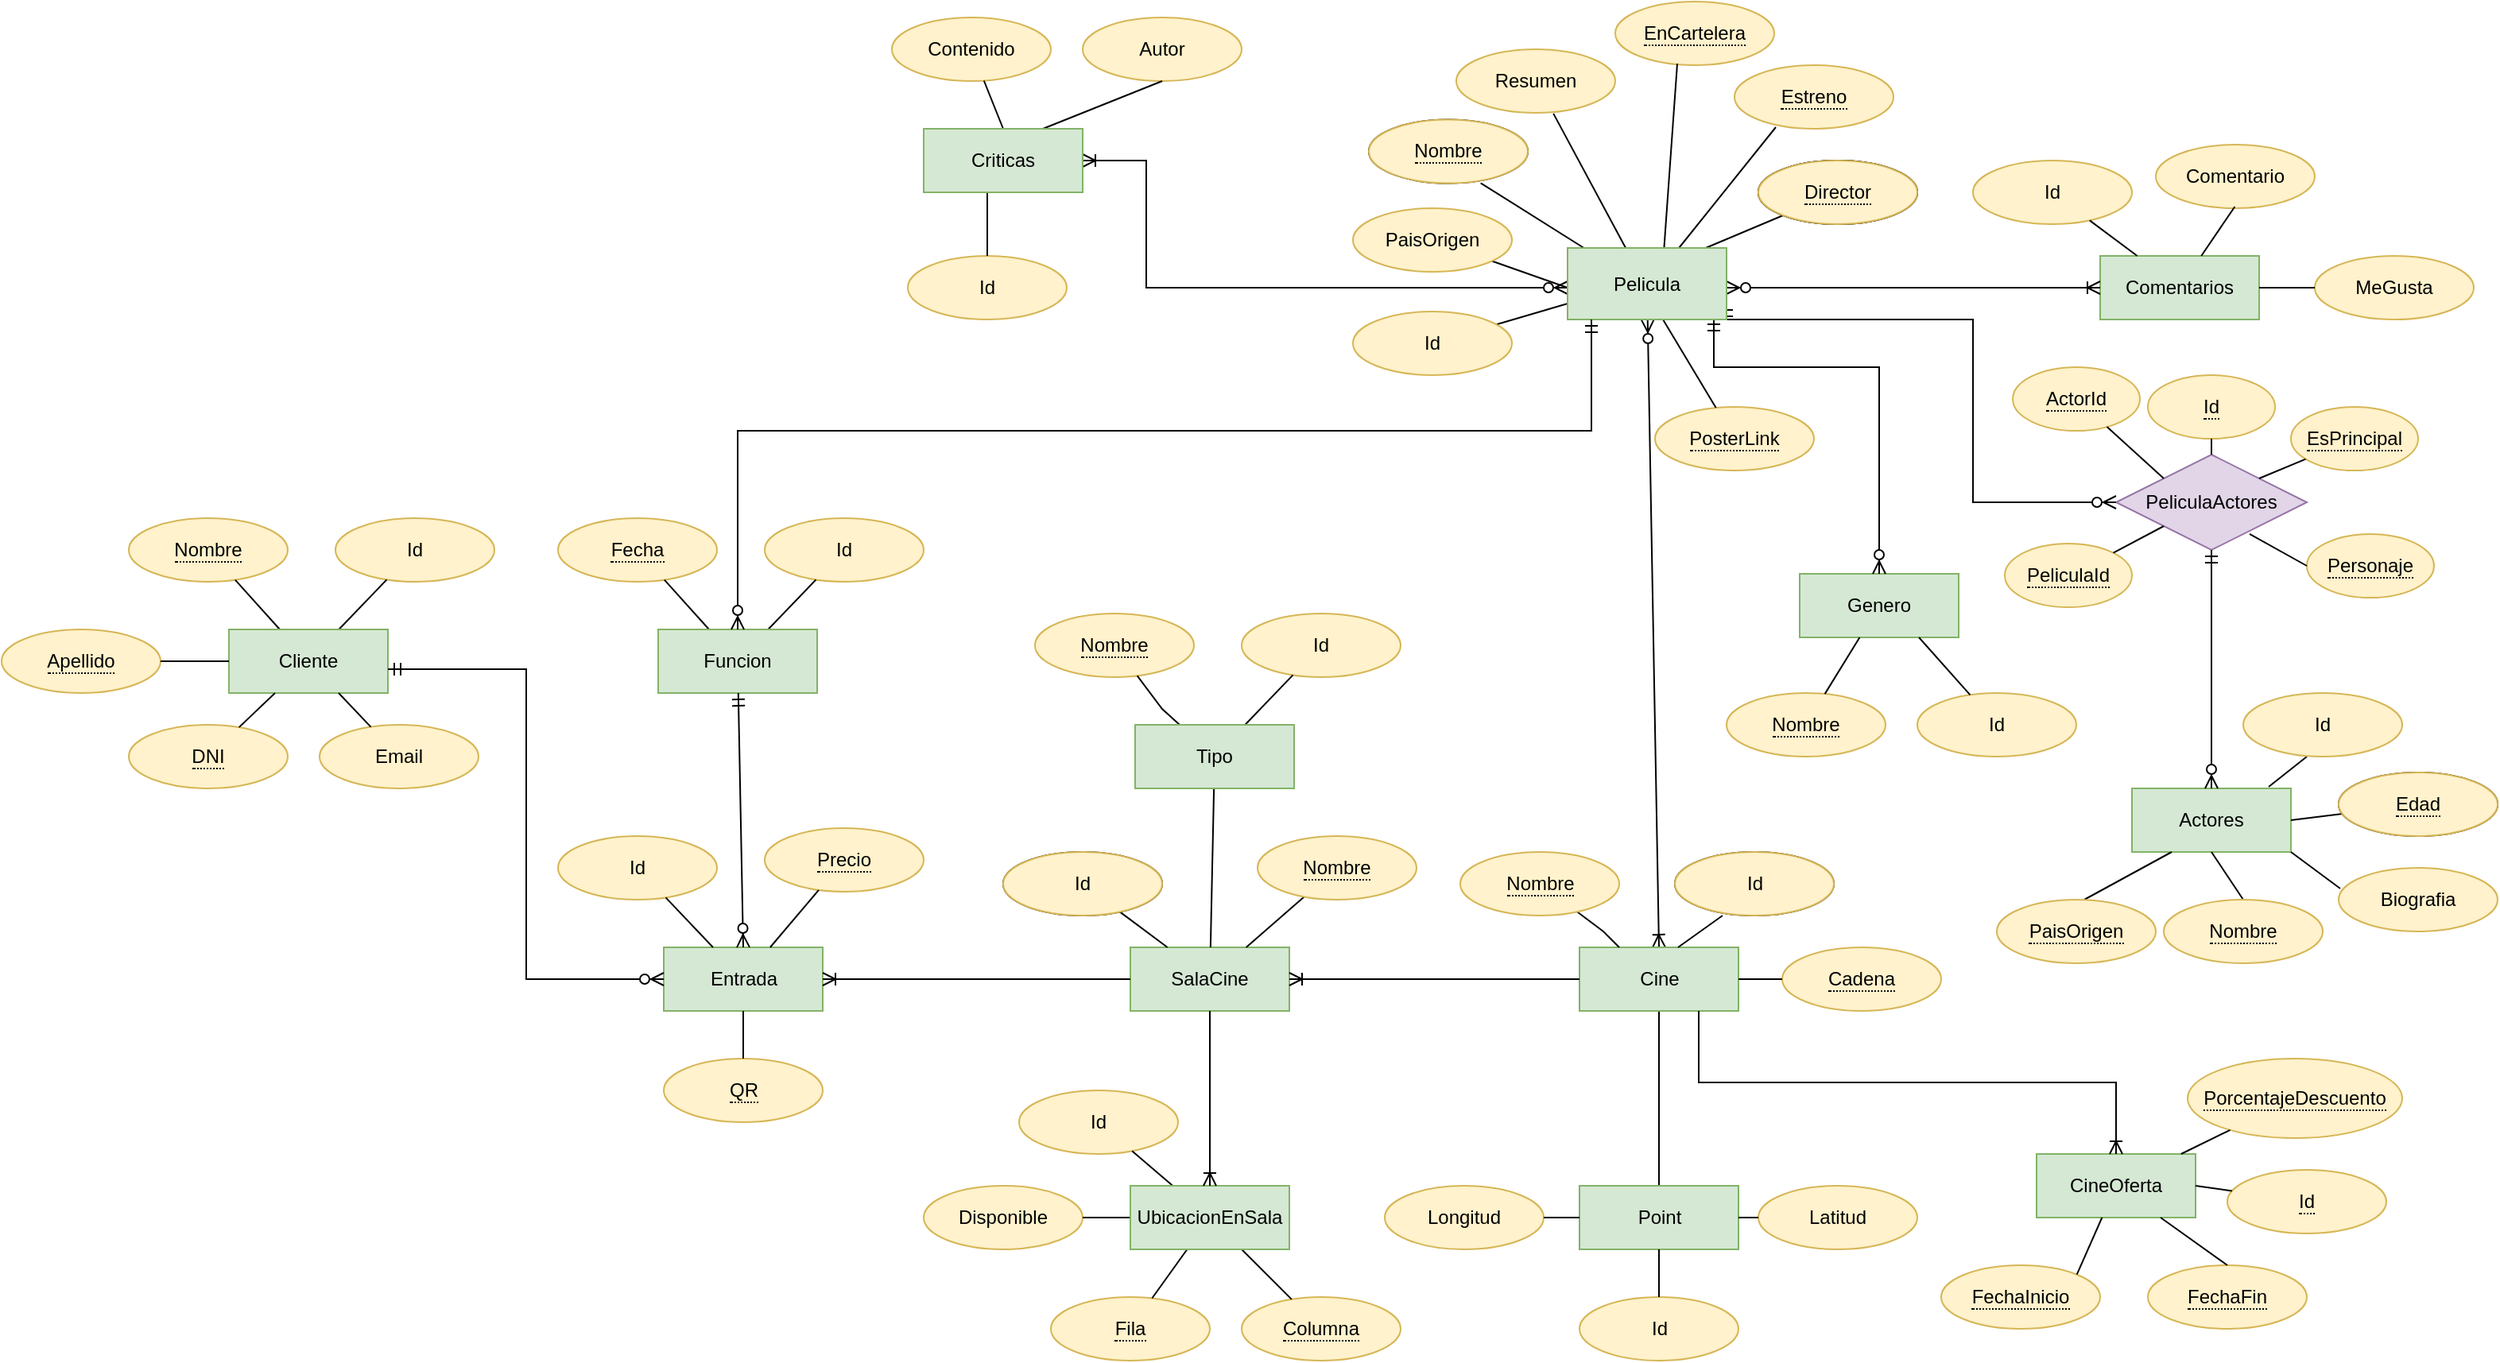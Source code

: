 <mxfile version="21.2.2" type="github">
  <diagram id="R2lEEEUBdFMjLlhIrx00" name="Page-1">
    <mxGraphModel dx="2820" dy="452" grid="1" gridSize="10" guides="1" tooltips="1" connect="1" arrows="1" fold="1" page="1" pageScale="1" pageWidth="850" pageHeight="1100" math="0" shadow="0" extFonts="Permanent Marker^https://fonts.googleapis.com/css?family=Permanent+Marker">
      <root>
        <mxCell id="0" />
        <mxCell id="1" parent="0" />
        <mxCell id="tJHlunaHGwE3_z8lCXSF-1" value="Pelicula" style="whiteSpace=wrap;html=1;align=center;fillColor=#d5e8d4;strokeColor=#82b366;" parent="1" vertex="1">
          <mxGeometry x="125" y="300" width="100" height="40" as="geometry" />
        </mxCell>
        <mxCell id="tJHlunaHGwE3_z8lCXSF-5" value="" style="endArrow=none;html=1;rounded=0;exitX=1;exitY=1;exitDx=0;exitDy=0;" parent="1" target="tJHlunaHGwE3_z8lCXSF-1" edge="1">
          <mxGeometry relative="1" as="geometry">
            <mxPoint x="70.355" y="254.142" as="sourcePoint" />
            <mxPoint x="445" y="350" as="targetPoint" />
          </mxGeometry>
        </mxCell>
        <mxCell id="tJHlunaHGwE3_z8lCXSF-7" value="" style="endArrow=none;html=1;rounded=0;exitX=0.26;exitY=0.975;exitDx=0;exitDy=0;exitPerimeter=0;" parent="1" source="tJHlunaHGwE3_z8lCXSF-92" target="tJHlunaHGwE3_z8lCXSF-1" edge="1">
          <mxGeometry relative="1" as="geometry">
            <mxPoint x="206" y="244" as="sourcePoint" />
            <mxPoint x="445" y="350" as="targetPoint" />
          </mxGeometry>
        </mxCell>
        <mxCell id="tJHlunaHGwE3_z8lCXSF-8" value="&lt;span style=&quot;border-bottom: 1px dotted&quot;&gt;Director&lt;/span&gt;" style="ellipse;whiteSpace=wrap;html=1;align=center;" parent="1" vertex="1">
          <mxGeometry x="245" y="240" width="100" height="40" as="geometry" />
        </mxCell>
        <mxCell id="tJHlunaHGwE3_z8lCXSF-9" value="" style="endArrow=none;html=1;rounded=0;entryX=0.75;entryY=0;entryDx=0;entryDy=0;" parent="1" source="tJHlunaHGwE3_z8lCXSF-95" target="tJHlunaHGwE3_z8lCXSF-1" edge="1">
          <mxGeometry relative="1" as="geometry">
            <mxPoint x="285" y="350" as="sourcePoint" />
            <mxPoint x="445" y="350" as="targetPoint" />
          </mxGeometry>
        </mxCell>
        <mxCell id="tJHlunaHGwE3_z8lCXSF-11" value="Actores" style="whiteSpace=wrap;html=1;align=center;fillColor=#d5e8d4;strokeColor=#82b366;" parent="1" vertex="1">
          <mxGeometry x="480" y="635" width="100" height="40" as="geometry" />
        </mxCell>
        <mxCell id="tJHlunaHGwE3_z8lCXSF-14" value="&lt;span style=&quot;border-bottom: 1px dotted&quot;&gt;Edad&lt;/span&gt;" style="ellipse;whiteSpace=wrap;html=1;align=center;" parent="1" vertex="1">
          <mxGeometry x="610" y="625" width="100" height="40" as="geometry" />
        </mxCell>
        <mxCell id="tJHlunaHGwE3_z8lCXSF-16" value="" style="endArrow=none;html=1;rounded=0;entryX=0.25;entryY=1;entryDx=0;entryDy=0;" parent="1" target="tJHlunaHGwE3_z8lCXSF-11" edge="1">
          <mxGeometry relative="1" as="geometry">
            <mxPoint x="450" y="705" as="sourcePoint" />
            <mxPoint x="540" y="635" as="targetPoint" />
          </mxGeometry>
        </mxCell>
        <mxCell id="tJHlunaHGwE3_z8lCXSF-17" value="" style="endArrow=none;html=1;rounded=0;exitX=1;exitY=0.5;exitDx=0;exitDy=0;" parent="1" source="tJHlunaHGwE3_z8lCXSF-11" target="tJHlunaHGwE3_z8lCXSF-97" edge="1">
          <mxGeometry relative="1" as="geometry">
            <mxPoint x="380" y="635" as="sourcePoint" />
            <mxPoint x="610" y="655" as="targetPoint" />
          </mxGeometry>
        </mxCell>
        <mxCell id="tJHlunaHGwE3_z8lCXSF-18" value="" style="endArrow=none;html=1;rounded=0;entryX=0.5;entryY=1;entryDx=0;entryDy=0;exitX=0.5;exitY=0;exitDx=0;exitDy=0;" parent="1" source="tJHlunaHGwE3_z8lCXSF-98" target="tJHlunaHGwE3_z8lCXSF-11" edge="1">
          <mxGeometry relative="1" as="geometry">
            <mxPoint x="550" y="705" as="sourcePoint" />
            <mxPoint x="540" y="635" as="targetPoint" />
          </mxGeometry>
        </mxCell>
        <mxCell id="tJHlunaHGwE3_z8lCXSF-22" value="" style="endArrow=none;html=1;rounded=0;entryX=0;entryY=0.5;entryDx=0;entryDy=0;" parent="1" source="tJHlunaHGwE3_z8lCXSF-93" target="tJHlunaHGwE3_z8lCXSF-1" edge="1">
          <mxGeometry relative="1" as="geometry">
            <mxPoint x="76.144" y="361.876" as="sourcePoint" />
            <mxPoint x="445" y="350" as="targetPoint" />
          </mxGeometry>
        </mxCell>
        <mxCell id="tJHlunaHGwE3_z8lCXSF-23" value="SalaCine" style="whiteSpace=wrap;html=1;align=center;fillColor=#d5e8d4;strokeColor=#82b366;" parent="1" vertex="1">
          <mxGeometry x="-150" y="735" width="100" height="40" as="geometry" />
        </mxCell>
        <mxCell id="tJHlunaHGwE3_z8lCXSF-24" value="" style="fontSize=12;html=1;endArrow=ERoneToMany;startArrow=ERzeroToMany;rounded=0;entryX=0.5;entryY=0;entryDx=0;entryDy=0;" parent="1" source="tJHlunaHGwE3_z8lCXSF-1" target="tJHlunaHGwE3_z8lCXSF-58" edge="1">
          <mxGeometry width="100" height="100" relative="1" as="geometry">
            <mxPoint x="280" y="465" as="sourcePoint" />
            <mxPoint x="440" y="505" as="targetPoint" />
          </mxGeometry>
        </mxCell>
        <mxCell id="tJHlunaHGwE3_z8lCXSF-25" value="&lt;span style=&quot;border-bottom: 1px dotted&quot;&gt;Nombre&lt;/span&gt;" style="ellipse;whiteSpace=wrap;html=1;align=center;fillColor=#fff2cc;strokeColor=#d6b656;" parent="1" vertex="1">
          <mxGeometry x="225" y="575" width="100" height="40" as="geometry" />
        </mxCell>
        <mxCell id="tJHlunaHGwE3_z8lCXSF-26" value="Genero" style="whiteSpace=wrap;html=1;align=center;fillColor=#d5e8d4;strokeColor=#82b366;" parent="1" vertex="1">
          <mxGeometry x="271" y="500" width="100" height="40" as="geometry" />
        </mxCell>
        <mxCell id="tJHlunaHGwE3_z8lCXSF-31" value="" style="endArrow=none;html=1;rounded=0;" parent="1" source="tJHlunaHGwE3_z8lCXSF-25" target="tJHlunaHGwE3_z8lCXSF-26" edge="1">
          <mxGeometry relative="1" as="geometry">
            <mxPoint x="278.57" y="485.71" as="sourcePoint" />
            <mxPoint x="505" y="504.28" as="targetPoint" />
          </mxGeometry>
        </mxCell>
        <mxCell id="tJHlunaHGwE3_z8lCXSF-43" value="" style="endArrow=none;html=1;rounded=0;entryX=0;entryY=0.75;entryDx=0;entryDy=0;" parent="1" source="tJHlunaHGwE3_z8lCXSF-94" target="tJHlunaHGwE3_z8lCXSF-1" edge="1">
          <mxGeometry relative="1" as="geometry">
            <mxPoint x="105" y="421" as="sourcePoint" />
            <mxPoint x="140" y="340" as="targetPoint" />
          </mxGeometry>
        </mxCell>
        <mxCell id="tJHlunaHGwE3_z8lCXSF-45" value="" style="endArrow=none;html=1;rounded=0;exitX=0.86;exitY=-0.025;exitDx=0;exitDy=0;exitPerimeter=0;" parent="1" source="tJHlunaHGwE3_z8lCXSF-11" edge="1">
          <mxGeometry relative="1" as="geometry">
            <mxPoint x="220" y="715" as="sourcePoint" />
            <mxPoint x="590" y="615" as="targetPoint" />
          </mxGeometry>
        </mxCell>
        <mxCell id="tJHlunaHGwE3_z8lCXSF-46" value="Id" style="ellipse;whiteSpace=wrap;html=1;align=center;fillColor=#fff2cc;strokeColor=#d6b656;" parent="1" vertex="1">
          <mxGeometry x="345" y="575" width="100" height="40" as="geometry" />
        </mxCell>
        <mxCell id="tJHlunaHGwE3_z8lCXSF-47" value="" style="endArrow=none;html=1;rounded=0;entryX=0.75;entryY=1;entryDx=0;entryDy=0;" parent="1" source="tJHlunaHGwE3_z8lCXSF-46" target="tJHlunaHGwE3_z8lCXSF-26" edge="1">
          <mxGeometry relative="1" as="geometry">
            <mxPoint x="363.482" y="485.403" as="sourcePoint" />
            <mxPoint x="485" y="584.28" as="targetPoint" />
          </mxGeometry>
        </mxCell>
        <mxCell id="tJHlunaHGwE3_z8lCXSF-48" value="Id" style="ellipse;whiteSpace=wrap;html=1;align=center;" parent="1" vertex="1">
          <mxGeometry x="-230" y="675" width="100" height="40" as="geometry" />
        </mxCell>
        <mxCell id="tJHlunaHGwE3_z8lCXSF-49" value="" style="endArrow=none;html=1;rounded=0;" parent="1" source="tJHlunaHGwE3_z8lCXSF-102" target="tJHlunaHGwE3_z8lCXSF-23" edge="1">
          <mxGeometry relative="1" as="geometry">
            <mxPoint x="-220" y="765" as="sourcePoint" />
            <mxPoint x="-60" y="765" as="targetPoint" />
          </mxGeometry>
        </mxCell>
        <mxCell id="tJHlunaHGwE3_z8lCXSF-51" value="" style="endArrow=none;html=1;rounded=0;" parent="1" source="tJHlunaHGwE3_z8lCXSF-103" target="tJHlunaHGwE3_z8lCXSF-23" edge="1">
          <mxGeometry relative="1" as="geometry">
            <mxPoint x="-180" y="765" as="sourcePoint" />
            <mxPoint x="-106" y="746" as="targetPoint" />
          </mxGeometry>
        </mxCell>
        <mxCell id="tJHlunaHGwE3_z8lCXSF-57" value="" style="endArrow=none;html=1;rounded=0;" parent="1" source="tJHlunaHGwE3_z8lCXSF-66" target="tJHlunaHGwE3_z8lCXSF-58" edge="1">
          <mxGeometry relative="1" as="geometry">
            <mxPoint x="108.334" y="705.011" as="sourcePoint" />
            <mxPoint x="73" y="675" as="targetPoint" />
          </mxGeometry>
        </mxCell>
        <mxCell id="tJHlunaHGwE3_z8lCXSF-58" value="Cine" style="whiteSpace=wrap;html=1;align=center;fillColor=#d5e8d4;strokeColor=#82b366;" parent="1" vertex="1">
          <mxGeometry x="132.5" y="735" width="100" height="40" as="geometry" />
        </mxCell>
        <mxCell id="tJHlunaHGwE3_z8lCXSF-59" value="" style="edgeStyle=entityRelationEdgeStyle;fontSize=12;html=1;endArrow=ERoneToMany;rounded=0;entryX=1;entryY=0.5;entryDx=0;entryDy=0;exitX=0;exitY=0.5;exitDx=0;exitDy=0;" parent="1" source="tJHlunaHGwE3_z8lCXSF-58" target="tJHlunaHGwE3_z8lCXSF-23" edge="1">
          <mxGeometry width="100" height="100" relative="1" as="geometry">
            <mxPoint x="20" y="805" as="sourcePoint" />
            <mxPoint x="330" y="605" as="targetPoint" />
          </mxGeometry>
        </mxCell>
        <mxCell id="tJHlunaHGwE3_z8lCXSF-61" value="Id" style="ellipse;whiteSpace=wrap;html=1;align=center;" parent="1" vertex="1">
          <mxGeometry x="192.5" y="675" width="100" height="40" as="geometry" />
        </mxCell>
        <mxCell id="tJHlunaHGwE3_z8lCXSF-63" value="" style="endArrow=none;html=1;rounded=0;entryX=0.25;entryY=0;entryDx=0;entryDy=0;" parent="1" source="tJHlunaHGwE3_z8lCXSF-101" target="tJHlunaHGwE3_z8lCXSF-58" edge="1">
          <mxGeometry relative="1" as="geometry">
            <mxPoint x="132.5" y="705" as="sourcePoint" />
            <mxPoint x="-23.5" y="746" as="targetPoint" />
            <Array as="points">
              <mxPoint x="147.5" y="725" />
            </Array>
          </mxGeometry>
        </mxCell>
        <mxCell id="tJHlunaHGwE3_z8lCXSF-64" value="" style="endArrow=none;html=1;rounded=0;entryX=0.62;entryY=0;entryDx=0;entryDy=0;entryPerimeter=0;" parent="1" target="tJHlunaHGwE3_z8lCXSF-58" edge="1">
          <mxGeometry relative="1" as="geometry">
            <mxPoint x="222.5" y="715" as="sourcePoint" />
            <mxPoint x="167.5" y="745" as="targetPoint" />
          </mxGeometry>
        </mxCell>
        <mxCell id="tJHlunaHGwE3_z8lCXSF-66" value="Point" style="whiteSpace=wrap;html=1;align=center;fillColor=#d5e8d4;strokeColor=#82b366;" parent="1" vertex="1">
          <mxGeometry x="132.5" y="885" width="100" height="40" as="geometry" />
        </mxCell>
        <mxCell id="tJHlunaHGwE3_z8lCXSF-77" value="Latitud" style="ellipse;whiteSpace=wrap;html=1;align=center;fillColor=#fff2cc;strokeColor=#d6b656;" parent="1" vertex="1">
          <mxGeometry x="245" y="885" width="100" height="40" as="geometry" />
        </mxCell>
        <mxCell id="tJHlunaHGwE3_z8lCXSF-78" value="" style="endArrow=none;html=1;rounded=0;exitX=1;exitY=0.5;exitDx=0;exitDy=0;" parent="1" source="tJHlunaHGwE3_z8lCXSF-66" target="tJHlunaHGwE3_z8lCXSF-77" edge="1">
          <mxGeometry relative="1" as="geometry">
            <mxPoint x="208.5" y="935" as="sourcePoint" />
            <mxPoint x="260.34" y="959.686" as="targetPoint" />
          </mxGeometry>
        </mxCell>
        <mxCell id="tJHlunaHGwE3_z8lCXSF-83" value="&lt;span style=&quot;border-bottom: 1px dotted&quot;&gt;Nombre&lt;/span&gt;" style="ellipse;whiteSpace=wrap;html=1;align=center;" parent="1" vertex="1">
          <mxGeometry y="214.28" width="100" height="40" as="geometry" />
        </mxCell>
        <mxCell id="tJHlunaHGwE3_z8lCXSF-89" value="&lt;span style=&quot;border-bottom: 1px dotted&quot;&gt;Director&lt;/span&gt;" style="ellipse;whiteSpace=wrap;html=1;align=center;" parent="1" vertex="1">
          <mxGeometry x="245" y="240" width="100" height="40" as="geometry" />
        </mxCell>
        <mxCell id="tJHlunaHGwE3_z8lCXSF-91" value="&lt;span style=&quot;border-bottom: 1px dotted&quot;&gt;Nombre&lt;/span&gt;" style="ellipse;whiteSpace=wrap;html=1;align=center;fillColor=#fff2cc;strokeColor=#d6b656;" parent="1" vertex="1">
          <mxGeometry y="214.28" width="100" height="40" as="geometry" />
        </mxCell>
        <mxCell id="tJHlunaHGwE3_z8lCXSF-92" value="&lt;span style=&quot;border-bottom: 1px dotted&quot;&gt;Estreno&lt;/span&gt;" style="ellipse;whiteSpace=wrap;html=1;align=center;fillColor=#fff2cc;strokeColor=#d6b656;" parent="1" vertex="1">
          <mxGeometry x="230" y="180" width="100" height="40" as="geometry" />
        </mxCell>
        <mxCell id="tJHlunaHGwE3_z8lCXSF-93" value="PaisOrigen" style="ellipse;whiteSpace=wrap;html=1;align=center;fillColor=#fff2cc;strokeColor=#d6b656;" parent="1" vertex="1">
          <mxGeometry x="-10" y="270" width="100" height="40" as="geometry" />
        </mxCell>
        <mxCell id="tJHlunaHGwE3_z8lCXSF-94" value="Id" style="ellipse;whiteSpace=wrap;html=1;align=center;fillColor=#fff2cc;strokeColor=#d6b656;" parent="1" vertex="1">
          <mxGeometry x="-10" y="335" width="100" height="40" as="geometry" />
        </mxCell>
        <mxCell id="tJHlunaHGwE3_z8lCXSF-95" value="&lt;span style=&quot;border-bottom: 1px dotted&quot;&gt;Director&lt;/span&gt;" style="ellipse;whiteSpace=wrap;html=1;align=center;fillColor=#fff2cc;strokeColor=#d6b656;" parent="1" vertex="1">
          <mxGeometry x="245" y="240" width="100" height="40" as="geometry" />
        </mxCell>
        <mxCell id="tJHlunaHGwE3_z8lCXSF-96" value="Id" style="ellipse;whiteSpace=wrap;html=1;align=center;fillColor=#fff2cc;strokeColor=#d6b656;" parent="1" vertex="1">
          <mxGeometry x="550" y="575" width="100" height="40" as="geometry" />
        </mxCell>
        <mxCell id="tJHlunaHGwE3_z8lCXSF-97" value="&lt;span style=&quot;border-bottom: 1px dotted&quot;&gt;Edad&lt;/span&gt;" style="ellipse;whiteSpace=wrap;html=1;align=center;fillColor=#fff2cc;strokeColor=#d6b656;" parent="1" vertex="1">
          <mxGeometry x="610" y="625" width="100" height="40" as="geometry" />
        </mxCell>
        <mxCell id="tJHlunaHGwE3_z8lCXSF-98" value="&lt;span style=&quot;border-bottom: 1px dotted&quot;&gt;Nombre&lt;/span&gt;" style="ellipse;whiteSpace=wrap;html=1;align=center;fillColor=#fff2cc;strokeColor=#d6b656;" parent="1" vertex="1">
          <mxGeometry x="500" y="705" width="100" height="40" as="geometry" />
        </mxCell>
        <mxCell id="tJHlunaHGwE3_z8lCXSF-99" value="&lt;span style=&quot;border-bottom: 1px dotted&quot;&gt;PaisOrigen&lt;/span&gt;" style="ellipse;whiteSpace=wrap;html=1;align=center;fillColor=#fff2cc;strokeColor=#d6b656;" parent="1" vertex="1">
          <mxGeometry x="395" y="705" width="100" height="40" as="geometry" />
        </mxCell>
        <mxCell id="tJHlunaHGwE3_z8lCXSF-100" value="Id" style="ellipse;whiteSpace=wrap;html=1;align=center;fillColor=#fff2cc;strokeColor=#d6b656;" parent="1" vertex="1">
          <mxGeometry x="192.5" y="675" width="100" height="40" as="geometry" />
        </mxCell>
        <mxCell id="tJHlunaHGwE3_z8lCXSF-101" value="&lt;span style=&quot;border-bottom: 1px dotted&quot;&gt;Nombre&lt;/span&gt;" style="ellipse;whiteSpace=wrap;html=1;align=center;fillColor=#fff2cc;strokeColor=#d6b656;" parent="1" vertex="1">
          <mxGeometry x="57.5" y="675" width="100" height="40" as="geometry" />
        </mxCell>
        <mxCell id="tJHlunaHGwE3_z8lCXSF-102" value="Id" style="ellipse;whiteSpace=wrap;html=1;align=center;fillColor=#fff2cc;strokeColor=#d6b656;" parent="1" vertex="1">
          <mxGeometry x="-230" y="675" width="100" height="40" as="geometry" />
        </mxCell>
        <mxCell id="tJHlunaHGwE3_z8lCXSF-103" value="&lt;span style=&quot;border-bottom: 1px dotted&quot;&gt;Nombre&lt;/span&gt;" style="ellipse;whiteSpace=wrap;html=1;align=center;fillColor=#fff2cc;strokeColor=#d6b656;" parent="1" vertex="1">
          <mxGeometry x="-70" y="665" width="100" height="40" as="geometry" />
        </mxCell>
        <mxCell id="tJHlunaHGwE3_z8lCXSF-105" value="Longitud" style="ellipse;whiteSpace=wrap;html=1;align=center;fillColor=#fff2cc;strokeColor=#d6b656;" parent="1" vertex="1">
          <mxGeometry x="10" y="885" width="100" height="40" as="geometry" />
        </mxCell>
        <mxCell id="tJHlunaHGwE3_z8lCXSF-106" value="Id" style="ellipse;whiteSpace=wrap;html=1;align=center;fillColor=#fff2cc;strokeColor=#d6b656;" parent="1" vertex="1">
          <mxGeometry x="132.5" y="955" width="100" height="40" as="geometry" />
        </mxCell>
        <mxCell id="tJHlunaHGwE3_z8lCXSF-108" value="Comentarios" style="whiteSpace=wrap;html=1;align=center;fillColor=#d5e8d4;strokeColor=#82b366;" parent="1" vertex="1">
          <mxGeometry x="460" y="300" width="100" height="40" as="geometry" />
        </mxCell>
        <mxCell id="tJHlunaHGwE3_z8lCXSF-110" value="Id" style="ellipse;whiteSpace=wrap;html=1;align=center;fillColor=#fff2cc;strokeColor=#d6b656;" parent="1" vertex="1">
          <mxGeometry x="380" y="240" width="100" height="40" as="geometry" />
        </mxCell>
        <mxCell id="tJHlunaHGwE3_z8lCXSF-111" value="" style="endArrow=none;html=1;rounded=0;" parent="1" source="tJHlunaHGwE3_z8lCXSF-110" target="tJHlunaHGwE3_z8lCXSF-108" edge="1">
          <mxGeometry relative="1" as="geometry">
            <mxPoint x="230" y="480" as="sourcePoint" />
            <mxPoint x="390" y="480" as="targetPoint" />
          </mxGeometry>
        </mxCell>
        <mxCell id="tJHlunaHGwE3_z8lCXSF-112" value="Comentario" style="ellipse;whiteSpace=wrap;html=1;align=center;fillColor=#fff2cc;strokeColor=#d6b656;" parent="1" vertex="1">
          <mxGeometry x="495" y="230" width="100" height="40" as="geometry" />
        </mxCell>
        <mxCell id="tJHlunaHGwE3_z8lCXSF-113" value="" style="endArrow=none;html=1;rounded=0;" parent="1" source="tJHlunaHGwE3_z8lCXSF-108" edge="1">
          <mxGeometry relative="1" as="geometry">
            <mxPoint x="490.0" y="300" as="sourcePoint" />
            <mxPoint x="544.706" y="269.0" as="targetPoint" />
          </mxGeometry>
        </mxCell>
        <mxCell id="tJHlunaHGwE3_z8lCXSF-114" value="MeGusta" style="ellipse;whiteSpace=wrap;html=1;align=center;fillColor=#fff2cc;strokeColor=#d6b656;" parent="1" vertex="1">
          <mxGeometry x="595" y="300" width="100" height="40" as="geometry" />
        </mxCell>
        <mxCell id="tJHlunaHGwE3_z8lCXSF-115" value="" style="endArrow=none;html=1;rounded=0;entryX=0;entryY=0.5;entryDx=0;entryDy=0;" parent="1" target="tJHlunaHGwE3_z8lCXSF-114" edge="1">
          <mxGeometry relative="1" as="geometry">
            <mxPoint x="560" y="320" as="sourcePoint" />
            <mxPoint x="554.706" y="279.0" as="targetPoint" />
          </mxGeometry>
        </mxCell>
        <mxCell id="tJHlunaHGwE3_z8lCXSF-116" value="Tipo" style="whiteSpace=wrap;html=1;align=center;fillColor=#d5e8d4;strokeColor=#82b366;" parent="1" vertex="1">
          <mxGeometry x="-147" y="595" width="100" height="40" as="geometry" />
        </mxCell>
        <mxCell id="tJHlunaHGwE3_z8lCXSF-117" value="&lt;span style=&quot;border-bottom: 1px dotted&quot;&gt;Nombre&lt;/span&gt;" style="ellipse;whiteSpace=wrap;html=1;align=center;fillColor=#fff2cc;strokeColor=#d6b656;" parent="1" vertex="1">
          <mxGeometry x="-210" y="525" width="100" height="40" as="geometry" />
        </mxCell>
        <mxCell id="tJHlunaHGwE3_z8lCXSF-118" value="Id" style="ellipse;whiteSpace=wrap;html=1;align=center;fillColor=#fff2cc;strokeColor=#d6b656;" parent="1" vertex="1">
          <mxGeometry x="-80" y="525" width="100" height="40" as="geometry" />
        </mxCell>
        <mxCell id="tJHlunaHGwE3_z8lCXSF-119" value="" style="endArrow=none;html=1;rounded=0;" parent="1" source="tJHlunaHGwE3_z8lCXSF-117" target="tJHlunaHGwE3_z8lCXSF-116" edge="1">
          <mxGeometry relative="1" as="geometry">
            <mxPoint x="-310" y="585" as="sourcePoint" />
            <mxPoint x="-150" y="585" as="targetPoint" />
            <Array as="points">
              <mxPoint x="-130" y="585" />
            </Array>
          </mxGeometry>
        </mxCell>
        <mxCell id="tJHlunaHGwE3_z8lCXSF-120" value="" style="endArrow=none;html=1;rounded=0;" parent="1" source="tJHlunaHGwE3_z8lCXSF-118" target="tJHlunaHGwE3_z8lCXSF-116" edge="1">
          <mxGeometry relative="1" as="geometry">
            <mxPoint x="-310" y="585" as="sourcePoint" />
            <mxPoint x="-150" y="585" as="targetPoint" />
          </mxGeometry>
        </mxCell>
        <mxCell id="tJHlunaHGwE3_z8lCXSF-121" value="Resumen" style="ellipse;whiteSpace=wrap;html=1;align=center;fillColor=#fff2cc;strokeColor=#d6b656;" parent="1" vertex="1">
          <mxGeometry x="55" y="170" width="100" height="40" as="geometry" />
        </mxCell>
        <mxCell id="tJHlunaHGwE3_z8lCXSF-122" value="" style="endArrow=none;html=1;rounded=0;entryX=0.611;entryY=1.011;entryDx=0;entryDy=0;entryPerimeter=0;" parent="1" source="tJHlunaHGwE3_z8lCXSF-1" target="tJHlunaHGwE3_z8lCXSF-121" edge="1">
          <mxGeometry relative="1" as="geometry">
            <mxPoint x="185" y="270" as="sourcePoint" />
            <mxPoint x="345" y="270" as="targetPoint" />
          </mxGeometry>
        </mxCell>
        <mxCell id="tJHlunaHGwE3_z8lCXSF-123" value="Biografia" style="ellipse;whiteSpace=wrap;html=1;align=center;fillColor=#fff2cc;strokeColor=#d6b656;" parent="1" vertex="1">
          <mxGeometry x="610" y="685" width="100" height="40" as="geometry" />
        </mxCell>
        <mxCell id="mtr05lMuGRQ83ZZ1pHc--1" value="&lt;span style=&quot;border-bottom: 1px dotted&quot;&gt;PosterLink&lt;/span&gt;" style="ellipse;whiteSpace=wrap;html=1;align=center;fillColor=#fff2cc;strokeColor=#d6b656;" parent="1" vertex="1">
          <mxGeometry x="180" y="395" width="100" height="40" as="geometry" />
        </mxCell>
        <mxCell id="mtr05lMuGRQ83ZZ1pHc--2" value="" style="endArrow=none;html=1;rounded=0;" parent="1" target="mtr05lMuGRQ83ZZ1pHc--1" edge="1">
          <mxGeometry relative="1" as="geometry">
            <mxPoint x="185" y="340" as="sourcePoint" />
            <mxPoint x="335" y="310" as="targetPoint" />
          </mxGeometry>
        </mxCell>
        <mxCell id="iW_pZbnp_ivnEEt0ShDb-1" value="Criticas" style="whiteSpace=wrap;html=1;align=center;fillColor=#d5e8d4;strokeColor=#82b366;" parent="1" vertex="1">
          <mxGeometry x="-280" y="220" width="100" height="40" as="geometry" />
        </mxCell>
        <mxCell id="iW_pZbnp_ivnEEt0ShDb-3" value="Contenido" style="ellipse;whiteSpace=wrap;html=1;align=center;fillColor=#fff2cc;strokeColor=#d6b656;" parent="1" vertex="1">
          <mxGeometry x="-300" y="150" width="100" height="40" as="geometry" />
        </mxCell>
        <mxCell id="iW_pZbnp_ivnEEt0ShDb-4" value="Autor" style="ellipse;whiteSpace=wrap;html=1;align=center;fillColor=#fff2cc;strokeColor=#d6b656;" parent="1" vertex="1">
          <mxGeometry x="-180" y="150" width="100" height="40" as="geometry" />
        </mxCell>
        <mxCell id="Wgol9Mu29P_vfPn5DOQJ-2" value="" style="endArrow=none;html=1;rounded=0;exitX=1;exitY=0.5;exitDx=0;exitDy=0;" parent="1" source="tJHlunaHGwE3_z8lCXSF-105" target="tJHlunaHGwE3_z8lCXSF-66" edge="1">
          <mxGeometry relative="1" as="geometry">
            <mxPoint x="242.5" y="915" as="sourcePoint" />
            <mxPoint x="272.5" y="915" as="targetPoint" />
          </mxGeometry>
        </mxCell>
        <mxCell id="Wgol9Mu29P_vfPn5DOQJ-4" value="" style="endArrow=none;html=1;rounded=0;exitX=0.5;exitY=1;exitDx=0;exitDy=0;entryX=0.5;entryY=0;entryDx=0;entryDy=0;" parent="1" source="tJHlunaHGwE3_z8lCXSF-66" target="tJHlunaHGwE3_z8lCXSF-106" edge="1">
          <mxGeometry relative="1" as="geometry">
            <mxPoint x="242.5" y="915" as="sourcePoint" />
            <mxPoint x="272.5" y="915" as="targetPoint" />
          </mxGeometry>
        </mxCell>
        <mxCell id="Wgol9Mu29P_vfPn5DOQJ-5" value="" style="endArrow=none;html=1;rounded=0;exitX=0.75;exitY=0;exitDx=0;exitDy=0;entryX=0.5;entryY=1;entryDx=0;entryDy=0;" parent="1" source="lpPUyzaAOuLx09l9BWsa-40" target="iW_pZbnp_ivnEEt0ShDb-4" edge="1">
          <mxGeometry relative="1" as="geometry">
            <mxPoint x="353.61" y="230" as="sourcePoint" />
            <mxPoint x="374.706" y="199.0" as="targetPoint" />
          </mxGeometry>
        </mxCell>
        <mxCell id="Wgol9Mu29P_vfPn5DOQJ-6" value="" style="endArrow=none;html=1;rounded=0;exitX=0.5;exitY=0;exitDx=0;exitDy=0;" parent="1" source="iW_pZbnp_ivnEEt0ShDb-1" target="iW_pZbnp_ivnEEt0ShDb-3" edge="1">
          <mxGeometry relative="1" as="geometry">
            <mxPoint x="-213" y="229" as="sourcePoint" />
            <mxPoint x="-120" y="200" as="targetPoint" />
          </mxGeometry>
        </mxCell>
        <mxCell id="Wgol9Mu29P_vfPn5DOQJ-7" value="Id" style="ellipse;whiteSpace=wrap;html=1;align=center;fillColor=#fff2cc;strokeColor=#d6b656;" parent="1" vertex="1">
          <mxGeometry x="-290" y="300" width="100" height="40" as="geometry" />
        </mxCell>
        <mxCell id="Wgol9Mu29P_vfPn5DOQJ-8" value="" style="endArrow=none;html=1;rounded=0;" parent="1" target="Wgol9Mu29P_vfPn5DOQJ-7" edge="1">
          <mxGeometry relative="1" as="geometry">
            <mxPoint x="-240" y="260" as="sourcePoint" />
            <mxPoint x="18.221" y="330" as="targetPoint" />
          </mxGeometry>
        </mxCell>
        <mxCell id="Wgol9Mu29P_vfPn5DOQJ-9" value="CineOferta" style="whiteSpace=wrap;html=1;align=center;fillColor=#d5e8d4;strokeColor=#82b366;" parent="1" vertex="1">
          <mxGeometry x="420" y="865" width="100" height="40" as="geometry" />
        </mxCell>
        <mxCell id="Wgol9Mu29P_vfPn5DOQJ-12" value="&lt;span style=&quot;border-bottom: 1px dotted&quot;&gt;Id&lt;/span&gt;" style="ellipse;whiteSpace=wrap;html=1;align=center;fillColor=#fff2cc;strokeColor=#d6b656;" parent="1" vertex="1">
          <mxGeometry x="540" y="875" width="100" height="40" as="geometry" />
        </mxCell>
        <mxCell id="Wgol9Mu29P_vfPn5DOQJ-16" value="&lt;span style=&quot;border-bottom: 1px dotted&quot;&gt;FechaInicio&lt;/span&gt;" style="ellipse;whiteSpace=wrap;html=1;align=center;fillColor=#fff2cc;strokeColor=#d6b656;" parent="1" vertex="1">
          <mxGeometry x="360" y="935" width="100" height="40" as="geometry" />
        </mxCell>
        <mxCell id="Wgol9Mu29P_vfPn5DOQJ-17" value="&lt;span style=&quot;border-bottom: 1px dotted&quot;&gt;FechaFin&lt;/span&gt;" style="ellipse;whiteSpace=wrap;html=1;align=center;fillColor=#fff2cc;strokeColor=#d6b656;" parent="1" vertex="1">
          <mxGeometry x="490" y="935" width="100" height="40" as="geometry" />
        </mxCell>
        <mxCell id="Wgol9Mu29P_vfPn5DOQJ-18" value="" style="endArrow=none;html=1;rounded=0;entryX=0.5;entryY=0;entryDx=0;entryDy=0;" parent="1" source="Wgol9Mu29P_vfPn5DOQJ-9" target="Wgol9Mu29P_vfPn5DOQJ-17" edge="1">
          <mxGeometry relative="1" as="geometry">
            <mxPoint x="480" y="915" as="sourcePoint" />
            <mxPoint x="544.645" y="940.858" as="targetPoint" />
          </mxGeometry>
        </mxCell>
        <mxCell id="Wgol9Mu29P_vfPn5DOQJ-19" value="" style="endArrow=none;html=1;rounded=0;entryX=1;entryY=0;entryDx=0;entryDy=0;" parent="1" source="Wgol9Mu29P_vfPn5DOQJ-9" target="Wgol9Mu29P_vfPn5DOQJ-16" edge="1">
          <mxGeometry relative="1" as="geometry">
            <mxPoint x="470" y="905" as="sourcePoint" />
            <mxPoint x="490" y="975" as="targetPoint" />
          </mxGeometry>
        </mxCell>
        <mxCell id="Wgol9Mu29P_vfPn5DOQJ-20" value="" style="endArrow=none;html=1;rounded=0;exitX=1;exitY=0.5;exitDx=0;exitDy=0;" parent="1" source="Wgol9Mu29P_vfPn5DOQJ-9" target="Wgol9Mu29P_vfPn5DOQJ-12" edge="1">
          <mxGeometry relative="1" as="geometry">
            <mxPoint x="480" y="915" as="sourcePoint" />
            <mxPoint x="544.645" y="940.858" as="targetPoint" />
          </mxGeometry>
        </mxCell>
        <mxCell id="Wgol9Mu29P_vfPn5DOQJ-21" value="" style="fontSize=12;html=1;endArrow=ERzeroToMany;startArrow=ERmandOne;rounded=0;exitX=0.92;exitY=0.975;exitDx=0;exitDy=0;exitPerimeter=0;entryX=0.5;entryY=0;entryDx=0;entryDy=0;edgeStyle=orthogonalEdgeStyle;" parent="1" source="tJHlunaHGwE3_z8lCXSF-1" target="tJHlunaHGwE3_z8lCXSF-26" edge="1">
          <mxGeometry width="100" height="100" relative="1" as="geometry">
            <mxPoint x="130" y="474.28" as="sourcePoint" />
            <mxPoint x="310" y="444.28" as="targetPoint" />
            <Array as="points">
              <mxPoint x="217" y="370" />
              <mxPoint x="321" y="370" />
            </Array>
          </mxGeometry>
        </mxCell>
        <mxCell id="Wgol9Mu29P_vfPn5DOQJ-22" value="PeliculaActores" style="shape=rhombus;perimeter=rhombusPerimeter;whiteSpace=wrap;html=1;align=center;fillColor=#e1d5e7;strokeColor=#9673a6;" parent="1" vertex="1">
          <mxGeometry x="470" y="425" width="120" height="60" as="geometry" />
        </mxCell>
        <mxCell id="Wgol9Mu29P_vfPn5DOQJ-23" value="" style="fontSize=12;html=1;endArrow=ERzeroToMany;startArrow=ERmandOne;rounded=0;exitX=1;exitY=0.75;exitDx=0;exitDy=0;edgeStyle=orthogonalEdgeStyle;" parent="1" source="tJHlunaHGwE3_z8lCXSF-1" target="Wgol9Mu29P_vfPn5DOQJ-22" edge="1">
          <mxGeometry width="100" height="100" relative="1" as="geometry">
            <mxPoint x="160" y="485" as="sourcePoint" />
            <mxPoint x="260" y="385" as="targetPoint" />
            <Array as="points">
              <mxPoint x="225" y="340" />
              <mxPoint x="380" y="340" />
              <mxPoint x="380" y="455" />
            </Array>
          </mxGeometry>
        </mxCell>
        <mxCell id="Wgol9Mu29P_vfPn5DOQJ-24" value="" style="fontSize=12;html=1;endArrow=ERzeroToMany;startArrow=ERmandOne;rounded=0;exitX=0.5;exitY=1;exitDx=0;exitDy=0;" parent="1" source="Wgol9Mu29P_vfPn5DOQJ-22" target="tJHlunaHGwE3_z8lCXSF-11" edge="1">
          <mxGeometry width="100" height="100" relative="1" as="geometry">
            <mxPoint x="160" y="485" as="sourcePoint" />
            <mxPoint x="530" y="630" as="targetPoint" />
          </mxGeometry>
        </mxCell>
        <mxCell id="Wgol9Mu29P_vfPn5DOQJ-25" value="&lt;span style=&quot;border-bottom: 1px dotted&quot;&gt;PeliculaId&lt;/span&gt;" style="ellipse;whiteSpace=wrap;html=1;align=center;fillColor=#fff2cc;strokeColor=#d6b656;" parent="1" vertex="1">
          <mxGeometry x="400" y="481" width="80" height="40" as="geometry" />
        </mxCell>
        <mxCell id="Wgol9Mu29P_vfPn5DOQJ-26" value="&lt;span style=&quot;border-bottom: 1px dotted&quot;&gt;ActorId&lt;/span&gt;" style="ellipse;whiteSpace=wrap;html=1;align=center;fillColor=#fff2cc;strokeColor=#d6b656;" parent="1" vertex="1">
          <mxGeometry x="405" y="370" width="80" height="40" as="geometry" />
        </mxCell>
        <mxCell id="Wgol9Mu29P_vfPn5DOQJ-28" value="" style="endArrow=none;html=1;rounded=0;entryX=1;entryY=1;entryDx=0;entryDy=0;exitX=0.01;exitY=0.325;exitDx=0;exitDy=0;exitPerimeter=0;" parent="1" source="tJHlunaHGwE3_z8lCXSF-123" target="tJHlunaHGwE3_z8lCXSF-11" edge="1">
          <mxGeometry relative="1" as="geometry">
            <mxPoint x="560" y="715" as="sourcePoint" />
            <mxPoint x="540" y="685" as="targetPoint" />
          </mxGeometry>
        </mxCell>
        <mxCell id="Wgol9Mu29P_vfPn5DOQJ-31" value="" style="endArrow=none;html=1;rounded=0;exitX=1;exitY=0;exitDx=0;exitDy=0;entryX=0;entryY=1;entryDx=0;entryDy=0;" parent="1" source="Wgol9Mu29P_vfPn5DOQJ-25" target="Wgol9Mu29P_vfPn5DOQJ-22" edge="1">
          <mxGeometry relative="1" as="geometry">
            <mxPoint x="576" y="644" as="sourcePoint" />
            <mxPoint x="600" y="625" as="targetPoint" />
          </mxGeometry>
        </mxCell>
        <mxCell id="Wgol9Mu29P_vfPn5DOQJ-34" value="" style="endArrow=none;html=1;rounded=0;exitX=0;exitY=0;exitDx=0;exitDy=0;" parent="1" source="Wgol9Mu29P_vfPn5DOQJ-22" target="Wgol9Mu29P_vfPn5DOQJ-26" edge="1">
          <mxGeometry relative="1" as="geometry">
            <mxPoint x="478.284" y="500.858" as="sourcePoint" />
            <mxPoint x="470" y="425" as="targetPoint" />
          </mxGeometry>
        </mxCell>
        <mxCell id="Wgol9Mu29P_vfPn5DOQJ-35" value="&lt;span style=&quot;border-bottom: 1px dotted&quot;&gt;EsPrincipal&lt;/span&gt;" style="ellipse;whiteSpace=wrap;html=1;align=center;fillColor=#fff2cc;strokeColor=#d6b656;" parent="1" vertex="1">
          <mxGeometry x="580" y="395" width="80" height="40" as="geometry" />
        </mxCell>
        <mxCell id="Wgol9Mu29P_vfPn5DOQJ-36" value="" style="endArrow=none;html=1;rounded=0;exitX=1;exitY=0;exitDx=0;exitDy=0;" parent="1" source="Wgol9Mu29P_vfPn5DOQJ-22" target="Wgol9Mu29P_vfPn5DOQJ-35" edge="1">
          <mxGeometry relative="1" as="geometry">
            <mxPoint x="510" y="450" as="sourcePoint" />
            <mxPoint x="485" y="439" as="targetPoint" />
          </mxGeometry>
        </mxCell>
        <mxCell id="Wgol9Mu29P_vfPn5DOQJ-37" value="&lt;span style=&quot;border-bottom: 1px dotted&quot;&gt;Personaje&lt;/span&gt;" style="ellipse;whiteSpace=wrap;html=1;align=center;fillColor=#fff2cc;strokeColor=#d6b656;" parent="1" vertex="1">
          <mxGeometry x="590" y="475" width="80" height="40" as="geometry" />
        </mxCell>
        <mxCell id="Wgol9Mu29P_vfPn5DOQJ-38" value="" style="endArrow=none;html=1;rounded=0;exitX=0.7;exitY=0.833;exitDx=0;exitDy=0;entryX=0;entryY=0.5;entryDx=0;entryDy=0;exitPerimeter=0;" parent="1" source="Wgol9Mu29P_vfPn5DOQJ-22" target="Wgol9Mu29P_vfPn5DOQJ-37" edge="1">
          <mxGeometry relative="1" as="geometry">
            <mxPoint x="570" y="450" as="sourcePoint" />
            <mxPoint x="599.271" y="437.804" as="targetPoint" />
          </mxGeometry>
        </mxCell>
        <mxCell id="Wgol9Mu29P_vfPn5DOQJ-39" value="&lt;span style=&quot;border-bottom: 1px dotted&quot;&gt;Id&lt;/span&gt;" style="ellipse;whiteSpace=wrap;html=1;align=center;fillColor=#fff2cc;strokeColor=#d6b656;" parent="1" vertex="1">
          <mxGeometry x="490" y="375" width="80" height="40" as="geometry" />
        </mxCell>
        <mxCell id="Wgol9Mu29P_vfPn5DOQJ-40" value="" style="endArrow=none;html=1;rounded=0;exitX=0.5;exitY=0;exitDx=0;exitDy=0;entryX=0.5;entryY=1;entryDx=0;entryDy=0;" parent="1" source="Wgol9Mu29P_vfPn5DOQJ-22" target="Wgol9Mu29P_vfPn5DOQJ-39" edge="1">
          <mxGeometry relative="1" as="geometry">
            <mxPoint x="570" y="450" as="sourcePoint" />
            <mxPoint x="599.271" y="437.804" as="targetPoint" />
          </mxGeometry>
        </mxCell>
        <mxCell id="XWVS49WZBapcxWvo3n6D-1" value="&lt;span style=&quot;border-bottom: 1px dotted&quot;&gt;EnCartelera&lt;/span&gt;" style="ellipse;whiteSpace=wrap;html=1;align=center;fillColor=#fff2cc;strokeColor=#d6b656;" parent="1" vertex="1">
          <mxGeometry x="155" y="140" width="100" height="40" as="geometry" />
        </mxCell>
        <mxCell id="XWVS49WZBapcxWvo3n6D-2" value="" style="endArrow=none;html=1;rounded=0;exitX=0.39;exitY=0.975;exitDx=0;exitDy=0;exitPerimeter=0;" parent="1" source="XWVS49WZBapcxWvo3n6D-1" edge="1">
          <mxGeometry relative="1" as="geometry">
            <mxPoint x="266" y="229" as="sourcePoint" />
            <mxPoint x="185" y="305" as="targetPoint" />
          </mxGeometry>
        </mxCell>
        <mxCell id="ZWtKsEC65y6adEau3NHs-1" value="&lt;span style=&quot;border-bottom: 1px dotted&quot;&gt;PorcentajeDescuento&lt;/span&gt;" style="ellipse;whiteSpace=wrap;html=1;align=center;fillColor=#fff2cc;strokeColor=#d6b656;" parent="1" vertex="1">
          <mxGeometry x="515" y="805" width="135" height="50" as="geometry" />
        </mxCell>
        <mxCell id="ZWtKsEC65y6adEau3NHs-2" value="" style="endArrow=none;html=1;rounded=0;" parent="1" source="Wgol9Mu29P_vfPn5DOQJ-9" target="ZWtKsEC65y6adEau3NHs-1" edge="1">
          <mxGeometry relative="1" as="geometry">
            <mxPoint x="485" y="860" as="sourcePoint" />
            <mxPoint x="545" y="941" as="targetPoint" />
          </mxGeometry>
        </mxCell>
        <mxCell id="I2ptYlwfaWiKj3urTjwx-1" value="" style="fontSize=12;html=1;endArrow=ERoneToMany;startArrow=ERzeroToMany;rounded=0;exitX=0;exitY=0.5;exitDx=0;exitDy=0;edgeStyle=orthogonalEdgeStyle;" parent="1" source="tJHlunaHGwE3_z8lCXSF-1" target="iW_pZbnp_ivnEEt0ShDb-1" edge="1">
          <mxGeometry width="100" height="100" relative="1" as="geometry">
            <mxPoint x="182.5" y="435" as="sourcePoint" />
            <mxPoint x="257.5" y="705" as="targetPoint" />
            <Array as="points">
              <mxPoint x="-140" y="320" />
              <mxPoint x="-140" y="240" />
            </Array>
          </mxGeometry>
        </mxCell>
        <mxCell id="I2ptYlwfaWiKj3urTjwx-2" value="" style="fontSize=12;html=1;endArrow=ERoneToMany;startArrow=ERzeroToMany;rounded=0;" parent="1" source="tJHlunaHGwE3_z8lCXSF-1" target="tJHlunaHGwE3_z8lCXSF-108" edge="1">
          <mxGeometry width="100" height="100" relative="1" as="geometry">
            <mxPoint x="180" y="455" as="sourcePoint" />
            <mxPoint x="4" y="375" as="targetPoint" />
          </mxGeometry>
        </mxCell>
        <mxCell id="lpPUyzaAOuLx09l9BWsa-1" value="&lt;span style=&quot;border-bottom: 1px dotted&quot;&gt;Cadena&lt;/span&gt;" style="ellipse;whiteSpace=wrap;html=1;align=center;fillColor=#fff2cc;strokeColor=#d6b656;" parent="1" vertex="1">
          <mxGeometry x="260" y="735" width="100" height="40" as="geometry" />
        </mxCell>
        <mxCell id="lpPUyzaAOuLx09l9BWsa-2" value="" style="endArrow=none;html=1;rounded=0;" parent="1" source="tJHlunaHGwE3_z8lCXSF-58" target="lpPUyzaAOuLx09l9BWsa-1" edge="1">
          <mxGeometry relative="1" as="geometry">
            <mxPoint x="280" y="785" as="sourcePoint" />
            <mxPoint x="258" y="798" as="targetPoint" />
          </mxGeometry>
        </mxCell>
        <mxCell id="lpPUyzaAOuLx09l9BWsa-3" value="&lt;span style=&quot;border-bottom: 1px dotted&quot;&gt;Precio&lt;/span&gt;" style="ellipse;whiteSpace=wrap;html=1;align=center;fillColor=#fff2cc;strokeColor=#d6b656;" parent="1" vertex="1">
          <mxGeometry x="-380" y="660" width="100" height="40" as="geometry" />
        </mxCell>
        <mxCell id="lpPUyzaAOuLx09l9BWsa-4" value="Ubicacion" style="whiteSpace=wrap;html=1;align=center;fillColor=#d5e8d4;strokeColor=#82b366;" parent="1" vertex="1">
          <mxGeometry x="-150" y="885" width="100" height="40" as="geometry" />
        </mxCell>
        <mxCell id="lpPUyzaAOuLx09l9BWsa-6" value="Id" style="ellipse;whiteSpace=wrap;html=1;align=center;fillColor=#fff2cc;strokeColor=#d6b656;" parent="1" vertex="1">
          <mxGeometry x="-220" y="825" width="100" height="40" as="geometry" />
        </mxCell>
        <mxCell id="lpPUyzaAOuLx09l9BWsa-7" value="" style="endArrow=none;html=1;rounded=0;" parent="1" source="lpPUyzaAOuLx09l9BWsa-6" target="lpPUyzaAOuLx09l9BWsa-4" edge="1">
          <mxGeometry relative="1" as="geometry">
            <mxPoint x="-47" y="673" as="sourcePoint" />
            <mxPoint x="-17" y="695" as="targetPoint" />
          </mxGeometry>
        </mxCell>
        <mxCell id="lpPUyzaAOuLx09l9BWsa-8" value="&lt;span style=&quot;border-bottom: 1px dotted&quot;&gt;Fila&lt;/span&gt;" style="ellipse;whiteSpace=wrap;html=1;align=center;fillColor=#fff2cc;strokeColor=#d6b656;" parent="1" vertex="1">
          <mxGeometry x="-200" y="955" width="100" height="40" as="geometry" />
        </mxCell>
        <mxCell id="lpPUyzaAOuLx09l9BWsa-9" value="" style="endArrow=none;html=1;rounded=0;" parent="1" source="lpPUyzaAOuLx09l9BWsa-8" target="lpPUyzaAOuLx09l9BWsa-4" edge="1">
          <mxGeometry relative="1" as="geometry">
            <mxPoint x="-124" y="874" as="sourcePoint" />
            <mxPoint x="-107" y="895" as="targetPoint" />
          </mxGeometry>
        </mxCell>
        <mxCell id="lpPUyzaAOuLx09l9BWsa-10" value="&lt;span style=&quot;border-bottom: 1px dotted&quot;&gt;Columna&lt;/span&gt;" style="ellipse;whiteSpace=wrap;html=1;align=center;fillColor=#fff2cc;strokeColor=#d6b656;" parent="1" vertex="1">
          <mxGeometry x="-80" y="955" width="100" height="40" as="geometry" />
        </mxCell>
        <mxCell id="lpPUyzaAOuLx09l9BWsa-11" value="" style="endArrow=none;html=1;rounded=0;" parent="1" source="lpPUyzaAOuLx09l9BWsa-10" target="lpPUyzaAOuLx09l9BWsa-4" edge="1">
          <mxGeometry relative="1" as="geometry">
            <mxPoint x="-127" y="966" as="sourcePoint" />
            <mxPoint x="-104" y="935" as="targetPoint" />
          </mxGeometry>
        </mxCell>
        <mxCell id="lpPUyzaAOuLx09l9BWsa-12" value="Disponible" style="ellipse;whiteSpace=wrap;html=1;align=center;fillColor=#fff2cc;strokeColor=#d6b656;" parent="1" vertex="1">
          <mxGeometry x="-280" y="885" width="100" height="40" as="geometry" />
        </mxCell>
        <mxCell id="lpPUyzaAOuLx09l9BWsa-13" value="" style="endArrow=none;html=1;rounded=0;" parent="1" source="lpPUyzaAOuLx09l9BWsa-12" target="lpPUyzaAOuLx09l9BWsa-4" edge="1">
          <mxGeometry relative="1" as="geometry">
            <mxPoint x="-124" y="874" as="sourcePoint" />
            <mxPoint x="-107" y="895" as="targetPoint" />
          </mxGeometry>
        </mxCell>
        <mxCell id="lpPUyzaAOuLx09l9BWsa-15" value="" style="endArrow=none;html=1;rounded=0;" parent="1" source="tJHlunaHGwE3_z8lCXSF-23" target="tJHlunaHGwE3_z8lCXSF-116" edge="1">
          <mxGeometry relative="1" as="geometry">
            <mxPoint x="225" y="965" as="sourcePoint" />
            <mxPoint x="-70" y="785" as="targetPoint" />
          </mxGeometry>
        </mxCell>
        <mxCell id="lpPUyzaAOuLx09l9BWsa-17" value="Criticas" style="whiteSpace=wrap;html=1;align=center;fillColor=#d5e8d4;strokeColor=#82b366;" parent="1" vertex="1">
          <mxGeometry x="-280" y="220" width="100" height="40" as="geometry" />
        </mxCell>
        <mxCell id="lpPUyzaAOuLx09l9BWsa-18" value="Pelicula" style="whiteSpace=wrap;html=1;align=center;fillColor=#d5e8d4;strokeColor=#82b366;" parent="1" vertex="1">
          <mxGeometry x="125" y="300" width="100" height="40" as="geometry" />
        </mxCell>
        <mxCell id="lpPUyzaAOuLx09l9BWsa-19" value="Criticas" style="whiteSpace=wrap;html=1;align=center;fillColor=#d5e8d4;strokeColor=#82b366;" parent="1" vertex="1">
          <mxGeometry x="-280" y="220" width="100" height="40" as="geometry" />
        </mxCell>
        <mxCell id="lpPUyzaAOuLx09l9BWsa-20" value="Pelicula" style="whiteSpace=wrap;html=1;align=center;fillColor=#d5e8d4;strokeColor=#82b366;" parent="1" vertex="1">
          <mxGeometry x="125" y="300" width="100" height="40" as="geometry" />
        </mxCell>
        <mxCell id="lpPUyzaAOuLx09l9BWsa-21" value="Criticas" style="whiteSpace=wrap;html=1;align=center;fillColor=#d5e8d4;strokeColor=#82b366;" parent="1" vertex="1">
          <mxGeometry x="-280" y="220" width="100" height="40" as="geometry" />
        </mxCell>
        <mxCell id="lpPUyzaAOuLx09l9BWsa-22" value="Pelicula" style="whiteSpace=wrap;html=1;align=center;fillColor=#d5e8d4;strokeColor=#82b366;" parent="1" vertex="1">
          <mxGeometry x="125" y="300" width="100" height="40" as="geometry" />
        </mxCell>
        <mxCell id="lpPUyzaAOuLx09l9BWsa-23" value="Criticas" style="whiteSpace=wrap;html=1;align=center;fillColor=#d5e8d4;strokeColor=#82b366;" parent="1" vertex="1">
          <mxGeometry x="-280" y="220" width="100" height="40" as="geometry" />
        </mxCell>
        <mxCell id="lpPUyzaAOuLx09l9BWsa-24" value="Pelicula" style="whiteSpace=wrap;html=1;align=center;fillColor=#d5e8d4;strokeColor=#82b366;" parent="1" vertex="1">
          <mxGeometry x="125" y="300" width="100" height="40" as="geometry" />
        </mxCell>
        <mxCell id="lpPUyzaAOuLx09l9BWsa-25" value="Criticas" style="whiteSpace=wrap;html=1;align=center;fillColor=#d5e8d4;strokeColor=#82b366;" parent="1" vertex="1">
          <mxGeometry x="-280" y="220" width="100" height="40" as="geometry" />
        </mxCell>
        <mxCell id="lpPUyzaAOuLx09l9BWsa-26" value="Pelicula" style="whiteSpace=wrap;html=1;align=center;fillColor=#d5e8d4;strokeColor=#82b366;" parent="1" vertex="1">
          <mxGeometry x="125" y="300" width="100" height="40" as="geometry" />
        </mxCell>
        <mxCell id="lpPUyzaAOuLx09l9BWsa-27" value="Criticas" style="whiteSpace=wrap;html=1;align=center;fillColor=#d5e8d4;strokeColor=#82b366;" parent="1" vertex="1">
          <mxGeometry x="-280" y="220" width="100" height="40" as="geometry" />
        </mxCell>
        <mxCell id="lpPUyzaAOuLx09l9BWsa-28" value="Pelicula" style="whiteSpace=wrap;html=1;align=center;fillColor=#d5e8d4;strokeColor=#82b366;" parent="1" vertex="1">
          <mxGeometry x="125" y="300" width="100" height="40" as="geometry" />
        </mxCell>
        <mxCell id="lpPUyzaAOuLx09l9BWsa-29" value="Criticas" style="whiteSpace=wrap;html=1;align=center;fillColor=#d5e8d4;strokeColor=#82b366;" parent="1" vertex="1">
          <mxGeometry x="-280" y="220" width="100" height="40" as="geometry" />
        </mxCell>
        <mxCell id="lpPUyzaAOuLx09l9BWsa-30" value="Pelicula" style="whiteSpace=wrap;html=1;align=center;fillColor=#d5e8d4;strokeColor=#82b366;" parent="1" vertex="1">
          <mxGeometry x="125" y="300" width="100" height="40" as="geometry" />
        </mxCell>
        <mxCell id="lpPUyzaAOuLx09l9BWsa-31" value="Tipo" style="whiteSpace=wrap;html=1;align=center;fillColor=#d5e8d4;strokeColor=#82b366;" parent="1" vertex="1">
          <mxGeometry x="-147" y="595" width="100" height="40" as="geometry" />
        </mxCell>
        <mxCell id="lpPUyzaAOuLx09l9BWsa-32" value="Criticas" style="whiteSpace=wrap;html=1;align=center;fillColor=#d5e8d4;strokeColor=#82b366;" parent="1" vertex="1">
          <mxGeometry x="-280" y="220" width="100" height="40" as="geometry" />
        </mxCell>
        <mxCell id="lpPUyzaAOuLx09l9BWsa-33" value="Pelicula" style="whiteSpace=wrap;html=1;align=center;fillColor=#d5e8d4;strokeColor=#82b366;" parent="1" vertex="1">
          <mxGeometry x="125" y="300" width="100" height="40" as="geometry" />
        </mxCell>
        <mxCell id="lpPUyzaAOuLx09l9BWsa-34" value="Tipo" style="whiteSpace=wrap;html=1;align=center;fillColor=#d5e8d4;strokeColor=#82b366;" parent="1" vertex="1">
          <mxGeometry x="-147" y="595" width="100" height="40" as="geometry" />
        </mxCell>
        <mxCell id="lpPUyzaAOuLx09l9BWsa-35" value="Criticas" style="whiteSpace=wrap;html=1;align=center;fillColor=#d5e8d4;strokeColor=#82b366;" parent="1" vertex="1">
          <mxGeometry x="-280" y="220" width="100" height="40" as="geometry" />
        </mxCell>
        <mxCell id="lpPUyzaAOuLx09l9BWsa-36" value="Pelicula" style="whiteSpace=wrap;html=1;align=center;fillColor=#d5e8d4;strokeColor=#82b366;" parent="1" vertex="1">
          <mxGeometry x="125" y="300" width="100" height="40" as="geometry" />
        </mxCell>
        <mxCell id="lpPUyzaAOuLx09l9BWsa-37" value="Tipo" style="whiteSpace=wrap;html=1;align=center;fillColor=#d5e8d4;strokeColor=#82b366;" parent="1" vertex="1">
          <mxGeometry x="-147" y="595" width="100" height="40" as="geometry" />
        </mxCell>
        <mxCell id="lpPUyzaAOuLx09l9BWsa-38" value="Pelicula" style="whiteSpace=wrap;html=1;align=center;fillColor=#d5e8d4;strokeColor=#82b366;" parent="1" vertex="1">
          <mxGeometry x="125" y="300" width="100" height="40" as="geometry" />
        </mxCell>
        <mxCell id="lpPUyzaAOuLx09l9BWsa-39" value="Pelicula" style="whiteSpace=wrap;html=1;align=center;fillColor=#d5e8d4;strokeColor=#82b366;" parent="1" vertex="1">
          <mxGeometry x="125" y="295" width="100" height="45" as="geometry" />
        </mxCell>
        <mxCell id="lpPUyzaAOuLx09l9BWsa-40" value="Criticas" style="whiteSpace=wrap;html=1;align=center;fillColor=#d5e8d4;strokeColor=#82b366;" parent="1" vertex="1">
          <mxGeometry x="-280" y="220" width="100" height="40" as="geometry" />
        </mxCell>
        <mxCell id="lpPUyzaAOuLx09l9BWsa-41" value="UbicacionEnSala" style="whiteSpace=wrap;html=1;align=center;fillColor=#d5e8d4;strokeColor=#82b366;" parent="1" vertex="1">
          <mxGeometry x="-150" y="885" width="100" height="40" as="geometry" />
        </mxCell>
        <mxCell id="lpPUyzaAOuLx09l9BWsa-43" value="Tipo" style="whiteSpace=wrap;html=1;align=center;fillColor=#d5e8d4;strokeColor=#82b366;" parent="1" vertex="1">
          <mxGeometry x="-447" y="535" width="100" height="40" as="geometry" />
        </mxCell>
        <mxCell id="lpPUyzaAOuLx09l9BWsa-44" value="&lt;span style=&quot;border-bottom: 1px dotted&quot;&gt;Fecha&lt;/span&gt;" style="ellipse;whiteSpace=wrap;html=1;align=center;fillColor=#fff2cc;strokeColor=#d6b656;" parent="1" vertex="1">
          <mxGeometry x="-510" y="465" width="100" height="40" as="geometry" />
        </mxCell>
        <mxCell id="lpPUyzaAOuLx09l9BWsa-45" value="Id" style="ellipse;whiteSpace=wrap;html=1;align=center;fillColor=#fff2cc;strokeColor=#d6b656;" parent="1" vertex="1">
          <mxGeometry x="-380" y="465" width="100" height="40" as="geometry" />
        </mxCell>
        <mxCell id="lpPUyzaAOuLx09l9BWsa-46" value="" style="endArrow=none;html=1;rounded=0;" parent="1" source="lpPUyzaAOuLx09l9BWsa-44" target="lpPUyzaAOuLx09l9BWsa-43" edge="1">
          <mxGeometry relative="1" as="geometry">
            <mxPoint x="-610" y="525" as="sourcePoint" />
            <mxPoint x="-450" y="525" as="targetPoint" />
          </mxGeometry>
        </mxCell>
        <mxCell id="lpPUyzaAOuLx09l9BWsa-47" value="" style="endArrow=none;html=1;rounded=0;" parent="1" source="lpPUyzaAOuLx09l9BWsa-45" target="lpPUyzaAOuLx09l9BWsa-43" edge="1">
          <mxGeometry relative="1" as="geometry">
            <mxPoint x="-610" y="525" as="sourcePoint" />
            <mxPoint x="-450" y="525" as="targetPoint" />
          </mxGeometry>
        </mxCell>
        <mxCell id="lpPUyzaAOuLx09l9BWsa-48" value="Tipo" style="whiteSpace=wrap;html=1;align=center;fillColor=#d5e8d4;strokeColor=#82b366;" parent="1" vertex="1">
          <mxGeometry x="-447" y="535" width="100" height="40" as="geometry" />
        </mxCell>
        <mxCell id="lpPUyzaAOuLx09l9BWsa-49" value="Tipo" style="whiteSpace=wrap;html=1;align=center;fillColor=#d5e8d4;strokeColor=#82b366;" parent="1" vertex="1">
          <mxGeometry x="-447" y="535" width="100" height="40" as="geometry" />
        </mxCell>
        <mxCell id="lpPUyzaAOuLx09l9BWsa-50" value="Funcion" style="whiteSpace=wrap;html=1;align=center;fillColor=#d5e8d4;strokeColor=#82b366;" parent="1" vertex="1">
          <mxGeometry x="-447" y="535" width="100" height="40" as="geometry" />
        </mxCell>
        <mxCell id="lpPUyzaAOuLx09l9BWsa-51" value="" style="fontSize=12;html=1;endArrow=ERzeroToMany;startArrow=ERmandOne;rounded=0;edgeStyle=orthogonalEdgeStyle;" parent="1" source="lpPUyzaAOuLx09l9BWsa-39" target="lpPUyzaAOuLx09l9BWsa-50" edge="1">
          <mxGeometry width="100" height="100" relative="1" as="geometry">
            <mxPoint x="280" y="465" as="sourcePoint" />
            <mxPoint x="480" y="465" as="targetPoint" />
            <Array as="points">
              <mxPoint x="140" y="410" />
              <mxPoint x="-397" y="410" />
            </Array>
          </mxGeometry>
        </mxCell>
        <mxCell id="lpPUyzaAOuLx09l9BWsa-52" value="Entrada" style="whiteSpace=wrap;html=1;align=center;fillColor=#d5e8d4;strokeColor=#82b366;" parent="1" vertex="1">
          <mxGeometry x="-443.5" y="735" width="100" height="40" as="geometry" />
        </mxCell>
        <mxCell id="lpPUyzaAOuLx09l9BWsa-53" value="" style="fontSize=12;html=1;endArrow=ERzeroToMany;startArrow=ERmandOne;rounded=0;entryX=0.5;entryY=0;entryDx=0;entryDy=0;" parent="1" source="lpPUyzaAOuLx09l9BWsa-50" target="lpPUyzaAOuLx09l9BWsa-52" edge="1">
          <mxGeometry width="100" height="100" relative="1" as="geometry">
            <mxPoint x="180" y="463" as="sourcePoint" />
            <mxPoint x="-337" y="547" as="targetPoint" />
          </mxGeometry>
        </mxCell>
        <mxCell id="lpPUyzaAOuLx09l9BWsa-54" value="" style="endArrow=none;html=1;rounded=0;" parent="1" source="lpPUyzaAOuLx09l9BWsa-3" target="lpPUyzaAOuLx09l9BWsa-52" edge="1">
          <mxGeometry relative="1" as="geometry">
            <mxPoint x="-132.5" y="644" as="sourcePoint" />
            <mxPoint x="-105.5" y="675" as="targetPoint" />
          </mxGeometry>
        </mxCell>
        <mxCell id="lpPUyzaAOuLx09l9BWsa-56" value="Id" style="ellipse;whiteSpace=wrap;html=1;align=center;fillColor=#fff2cc;strokeColor=#d6b656;" parent="1" vertex="1">
          <mxGeometry x="-510" y="665" width="100" height="40" as="geometry" />
        </mxCell>
        <mxCell id="lpPUyzaAOuLx09l9BWsa-57" value="" style="endArrow=none;html=1;rounded=0;" parent="1" source="lpPUyzaAOuLx09l9BWsa-52" target="lpPUyzaAOuLx09l9BWsa-56" edge="1">
          <mxGeometry relative="1" as="geometry">
            <mxPoint x="-334.5" y="574" as="sourcePoint" />
            <mxPoint x="-364.5" y="605" as="targetPoint" />
          </mxGeometry>
        </mxCell>
        <mxCell id="ZJq285tSZi3AGJxZfNzo-2" value="" style="fontSize=12;html=1;endArrow=ERoneToMany;rounded=0;exitX=0.5;exitY=1;exitDx=0;exitDy=0;" parent="1" source="tJHlunaHGwE3_z8lCXSF-23" target="lpPUyzaAOuLx09l9BWsa-41" edge="1">
          <mxGeometry width="100" height="100" relative="1" as="geometry">
            <mxPoint x="143" y="765" as="sourcePoint" />
            <mxPoint x="-40" y="765" as="targetPoint" />
          </mxGeometry>
        </mxCell>
        <mxCell id="ZJq285tSZi3AGJxZfNzo-4" value="" style="fontSize=12;html=1;endArrow=ERoneToMany;rounded=0;" parent="1" source="tJHlunaHGwE3_z8lCXSF-23" target="lpPUyzaAOuLx09l9BWsa-52" edge="1">
          <mxGeometry width="100" height="100" relative="1" as="geometry">
            <mxPoint x="-90" y="785" as="sourcePoint" />
            <mxPoint x="-90" y="895" as="targetPoint" />
          </mxGeometry>
        </mxCell>
        <mxCell id="ZJq285tSZi3AGJxZfNzo-7" value="Tipo" style="whiteSpace=wrap;html=1;align=center;fillColor=#d5e8d4;strokeColor=#82b366;" parent="1" vertex="1">
          <mxGeometry x="-717" y="535" width="100" height="40" as="geometry" />
        </mxCell>
        <mxCell id="ZJq285tSZi3AGJxZfNzo-8" value="&lt;span style=&quot;border-bottom: 1px dotted&quot;&gt;Nombre&lt;/span&gt;" style="ellipse;whiteSpace=wrap;html=1;align=center;fillColor=#fff2cc;strokeColor=#d6b656;" parent="1" vertex="1">
          <mxGeometry x="-780" y="465" width="100" height="40" as="geometry" />
        </mxCell>
        <mxCell id="ZJq285tSZi3AGJxZfNzo-9" value="Id" style="ellipse;whiteSpace=wrap;html=1;align=center;fillColor=#fff2cc;strokeColor=#d6b656;" parent="1" vertex="1">
          <mxGeometry x="-650" y="465" width="100" height="40" as="geometry" />
        </mxCell>
        <mxCell id="ZJq285tSZi3AGJxZfNzo-10" value="" style="endArrow=none;html=1;rounded=0;" parent="1" source="ZJq285tSZi3AGJxZfNzo-8" target="ZJq285tSZi3AGJxZfNzo-7" edge="1">
          <mxGeometry relative="1" as="geometry">
            <mxPoint x="-880" y="525" as="sourcePoint" />
            <mxPoint x="-720" y="525" as="targetPoint" />
          </mxGeometry>
        </mxCell>
        <mxCell id="ZJq285tSZi3AGJxZfNzo-11" value="" style="endArrow=none;html=1;rounded=0;" parent="1" source="ZJq285tSZi3AGJxZfNzo-9" target="ZJq285tSZi3AGJxZfNzo-7" edge="1">
          <mxGeometry relative="1" as="geometry">
            <mxPoint x="-880" y="525" as="sourcePoint" />
            <mxPoint x="-720" y="525" as="targetPoint" />
          </mxGeometry>
        </mxCell>
        <mxCell id="ZJq285tSZi3AGJxZfNzo-12" value="Tipo" style="whiteSpace=wrap;html=1;align=center;fillColor=#d5e8d4;strokeColor=#82b366;" parent="1" vertex="1">
          <mxGeometry x="-717" y="535" width="100" height="40" as="geometry" />
        </mxCell>
        <mxCell id="ZJq285tSZi3AGJxZfNzo-13" value="Tipo" style="whiteSpace=wrap;html=1;align=center;fillColor=#d5e8d4;strokeColor=#82b366;" parent="1" vertex="1">
          <mxGeometry x="-717" y="535" width="100" height="40" as="geometry" />
        </mxCell>
        <mxCell id="ZJq285tSZi3AGJxZfNzo-14" value="Cliente" style="whiteSpace=wrap;html=1;align=center;fillColor=#d5e8d4;strokeColor=#82b366;" parent="1" vertex="1">
          <mxGeometry x="-717" y="535" width="100" height="40" as="geometry" />
        </mxCell>
        <mxCell id="ZJq285tSZi3AGJxZfNzo-15" value="&lt;span style=&quot;border-bottom: 1px dotted&quot;&gt;Apellido&lt;/span&gt;" style="ellipse;whiteSpace=wrap;html=1;align=center;fillColor=#fff2cc;strokeColor=#d6b656;" parent="1" vertex="1">
          <mxGeometry x="-860" y="535" width="100" height="40" as="geometry" />
        </mxCell>
        <mxCell id="ZJq285tSZi3AGJxZfNzo-16" value="" style="endArrow=none;html=1;rounded=0;" parent="1" source="ZJq285tSZi3AGJxZfNzo-15" target="ZJq285tSZi3AGJxZfNzo-14" edge="1">
          <mxGeometry relative="1" as="geometry">
            <mxPoint x="-703" y="514" as="sourcePoint" />
            <mxPoint x="-675" y="545" as="targetPoint" />
          </mxGeometry>
        </mxCell>
        <mxCell id="ZJq285tSZi3AGJxZfNzo-17" value="&lt;span style=&quot;border-bottom: 1px dotted&quot;&gt;DNI&lt;/span&gt;" style="ellipse;whiteSpace=wrap;html=1;align=center;fillColor=#fff2cc;strokeColor=#d6b656;" parent="1" vertex="1">
          <mxGeometry x="-780" y="595" width="100" height="40" as="geometry" />
        </mxCell>
        <mxCell id="ZJq285tSZi3AGJxZfNzo-18" value="" style="endArrow=none;html=1;rounded=0;" parent="1" source="ZJq285tSZi3AGJxZfNzo-17" target="ZJq285tSZi3AGJxZfNzo-14" edge="1">
          <mxGeometry relative="1" as="geometry">
            <mxPoint x="-750" y="565" as="sourcePoint" />
            <mxPoint x="-707" y="565" as="targetPoint" />
          </mxGeometry>
        </mxCell>
        <mxCell id="ZJq285tSZi3AGJxZfNzo-19" value="Email" style="ellipse;whiteSpace=wrap;html=1;align=center;fillColor=#fff2cc;strokeColor=#d6b656;" parent="1" vertex="1">
          <mxGeometry x="-660" y="595" width="100" height="40" as="geometry" />
        </mxCell>
        <mxCell id="ZJq285tSZi3AGJxZfNzo-20" value="" style="endArrow=none;html=1;rounded=0;" parent="1" source="ZJq285tSZi3AGJxZfNzo-14" target="ZJq285tSZi3AGJxZfNzo-19" edge="1">
          <mxGeometry relative="1" as="geometry">
            <mxPoint x="-701" y="607" as="sourcePoint" />
            <mxPoint x="-678" y="585" as="targetPoint" />
          </mxGeometry>
        </mxCell>
        <mxCell id="ZJq285tSZi3AGJxZfNzo-21" value="" style="fontSize=12;html=1;endArrow=ERzeroToMany;startArrow=ERmandOne;rounded=0;edgeStyle=orthogonalEdgeStyle;entryX=0;entryY=0.5;entryDx=0;entryDy=0;" parent="1" source="ZJq285tSZi3AGJxZfNzo-14" target="lpPUyzaAOuLx09l9BWsa-52" edge="1">
          <mxGeometry width="100" height="100" relative="1" as="geometry">
            <mxPoint x="-387" y="585" as="sourcePoint" />
            <mxPoint x="-383" y="745" as="targetPoint" />
            <Array as="points">
              <mxPoint x="-530" y="560" />
              <mxPoint x="-530" y="755" />
            </Array>
          </mxGeometry>
        </mxCell>
        <mxCell id="ZJq285tSZi3AGJxZfNzo-24" value="" style="fontSize=12;html=1;endArrow=ERoneToMany;rounded=0;exitX=0.75;exitY=1;exitDx=0;exitDy=0;edgeStyle=orthogonalEdgeStyle;" parent="1" source="tJHlunaHGwE3_z8lCXSF-58" target="Wgol9Mu29P_vfPn5DOQJ-9" edge="1">
          <mxGeometry width="100" height="100" relative="1" as="geometry">
            <mxPoint x="143" y="765" as="sourcePoint" />
            <mxPoint x="-40" y="765" as="targetPoint" />
          </mxGeometry>
        </mxCell>
        <mxCell id="ZJq285tSZi3AGJxZfNzo-25" value="&lt;span style=&quot;border-bottom: 1px dotted&quot;&gt;QR&lt;/span&gt;" style="ellipse;whiteSpace=wrap;html=1;align=center;fillColor=#fff2cc;strokeColor=#d6b656;" parent="1" vertex="1">
          <mxGeometry x="-443.5" y="805" width="100" height="40" as="geometry" />
        </mxCell>
        <mxCell id="ZJq285tSZi3AGJxZfNzo-26" value="" style="endArrow=none;html=1;rounded=0;" parent="1" source="ZJq285tSZi3AGJxZfNzo-25" target="lpPUyzaAOuLx09l9BWsa-52" edge="1">
          <mxGeometry relative="1" as="geometry">
            <mxPoint x="-336" y="709" as="sourcePoint" />
            <mxPoint x="-367" y="745" as="targetPoint" />
          </mxGeometry>
        </mxCell>
      </root>
    </mxGraphModel>
  </diagram>
</mxfile>
